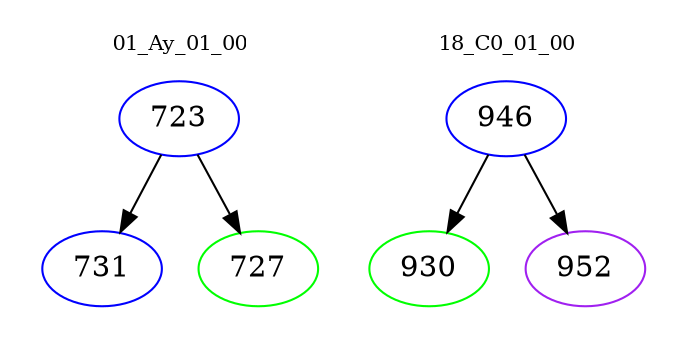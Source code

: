 digraph{
subgraph cluster_0 {
color = white
label = "01_Ay_01_00";
fontsize=10;
T0_723 [label="723", color="blue"]
T0_723 -> T0_731 [color="black"]
T0_731 [label="731", color="blue"]
T0_723 -> T0_727 [color="black"]
T0_727 [label="727", color="green"]
}
subgraph cluster_1 {
color = white
label = "18_C0_01_00";
fontsize=10;
T1_946 [label="946", color="blue"]
T1_946 -> T1_930 [color="black"]
T1_930 [label="930", color="green"]
T1_946 -> T1_952 [color="black"]
T1_952 [label="952", color="purple"]
}
}
